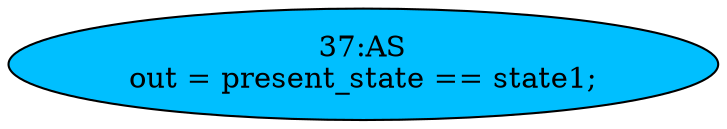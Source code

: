 strict digraph "" {
	node [label="\N"];
	"37:AS"	[ast="<pyverilog.vparser.ast.Assign object at 0x7f0c8a098990>",
		def_var="['out']",
		fillcolor=deepskyblue,
		label="37:AS
out = present_state == state1;",
		statements="[]",
		style=filled,
		typ=Assign,
		use_var="['present_state']"];
}
